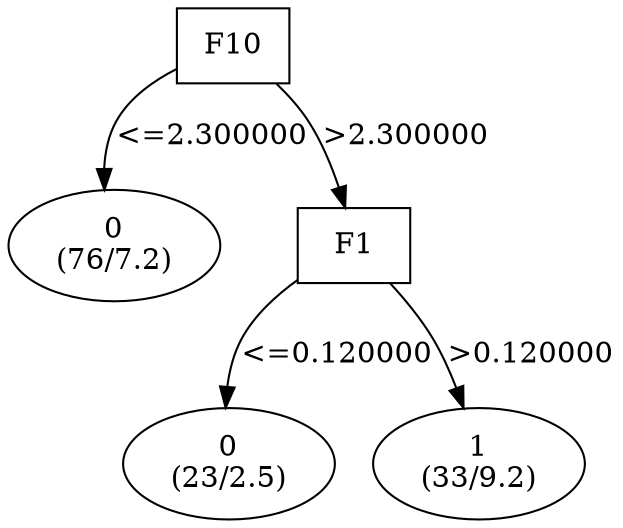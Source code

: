 digraph YaDT {
n0 [ shape=box, label="F10\n"]
n0 -> n1 [label="<=2.300000"]
n1 [ shape=ellipse, label="0\n(76/7.2)"]
n0 -> n2 [label=">2.300000"]
n2 [ shape=box, label="F1\n"]
n2 -> n3 [label="<=0.120000"]
n3 [ shape=ellipse, label="0\n(23/2.5)"]
n2 -> n4 [label=">0.120000"]
n4 [ shape=ellipse, label="1\n(33/9.2)"]
}
